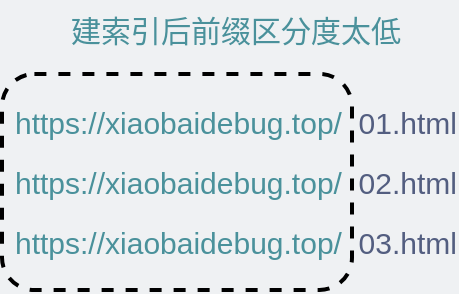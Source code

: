 <mxfile version="17.1.2" type="github">
  <diagram id="3228e29e-7158-1315-38df-8450db1d8a1d" name="Page-1">
    <mxGraphModel dx="1527" dy="822" grid="0" gridSize="10" guides="1" tooltips="1" connect="1" arrows="1" fold="1" page="1" pageScale="1" pageWidth="400" pageHeight="200" background="#EFF1F3" math="0" shadow="0">
      <root>
        <mxCell id="0" />
        <mxCell id="1" parent="0" />
        <mxCell id="ouUYNZe7gnZ8-fLsrpy1-1" value="&lt;font color=&quot;#4a919b&quot; style=&quot;font-size: 15px&quot;&gt;https://xiaobaidebug.top/&amp;nbsp;&amp;nbsp;&lt;/font&gt;&lt;font color=&quot;#535e80&quot;&gt;01.html&lt;/font&gt;" style="text;html=1;strokeColor=none;fillColor=none;align=center;verticalAlign=middle;whiteSpace=wrap;rounded=0;fontSize=15;" parent="1" vertex="1">
          <mxGeometry x="95" y="69" width="218" height="30" as="geometry" />
        </mxCell>
        <mxCell id="ouUYNZe7gnZ8-fLsrpy1-2" value="&lt;font color=&quot;#4a919b&quot; style=&quot;font-size: 15px&quot;&gt;https://xiaobaidebug.top/&amp;nbsp;&amp;nbsp;&lt;/font&gt;&lt;font color=&quot;#535e80&quot;&gt;02.html&lt;/font&gt;" style="text;html=1;strokeColor=none;fillColor=none;align=center;verticalAlign=middle;whiteSpace=wrap;rounded=0;fontSize=15;" parent="1" vertex="1">
          <mxGeometry x="95" y="99" width="218" height="30" as="geometry" />
        </mxCell>
        <mxCell id="ouUYNZe7gnZ8-fLsrpy1-3" value="&lt;font color=&quot;#4a919b&quot; style=&quot;font-size: 15px&quot;&gt;https://xiaobaidebug.top/&amp;nbsp;&amp;nbsp;&lt;/font&gt;&lt;font color=&quot;#535e80&quot;&gt;03.html&lt;/font&gt;" style="text;html=1;strokeColor=none;fillColor=none;align=center;verticalAlign=middle;whiteSpace=wrap;rounded=0;fontSize=15;" parent="1" vertex="1">
          <mxGeometry x="95" y="129" width="218" height="30" as="geometry" />
        </mxCell>
        <mxCell id="ouUYNZe7gnZ8-fLsrpy1-4" value="" style="rounded=1;whiteSpace=wrap;html=1;dashed=1;fontSize=15;fontColor=#4A919B;strokeColor=default;fillColor=none;strokeWidth=2;" parent="1" vertex="1">
          <mxGeometry x="87" y="60" width="175" height="108" as="geometry" />
        </mxCell>
        <mxCell id="ouUYNZe7gnZ8-fLsrpy1-5" value="建索引后前缀区分度太低" style="text;html=1;strokeColor=none;fillColor=none;align=center;verticalAlign=middle;whiteSpace=wrap;rounded=0;dashed=1;fontSize=15;fontColor=#4A919B;" parent="1" vertex="1">
          <mxGeometry x="116" y="23" width="176" height="30" as="geometry" />
        </mxCell>
      </root>
    </mxGraphModel>
  </diagram>
</mxfile>
